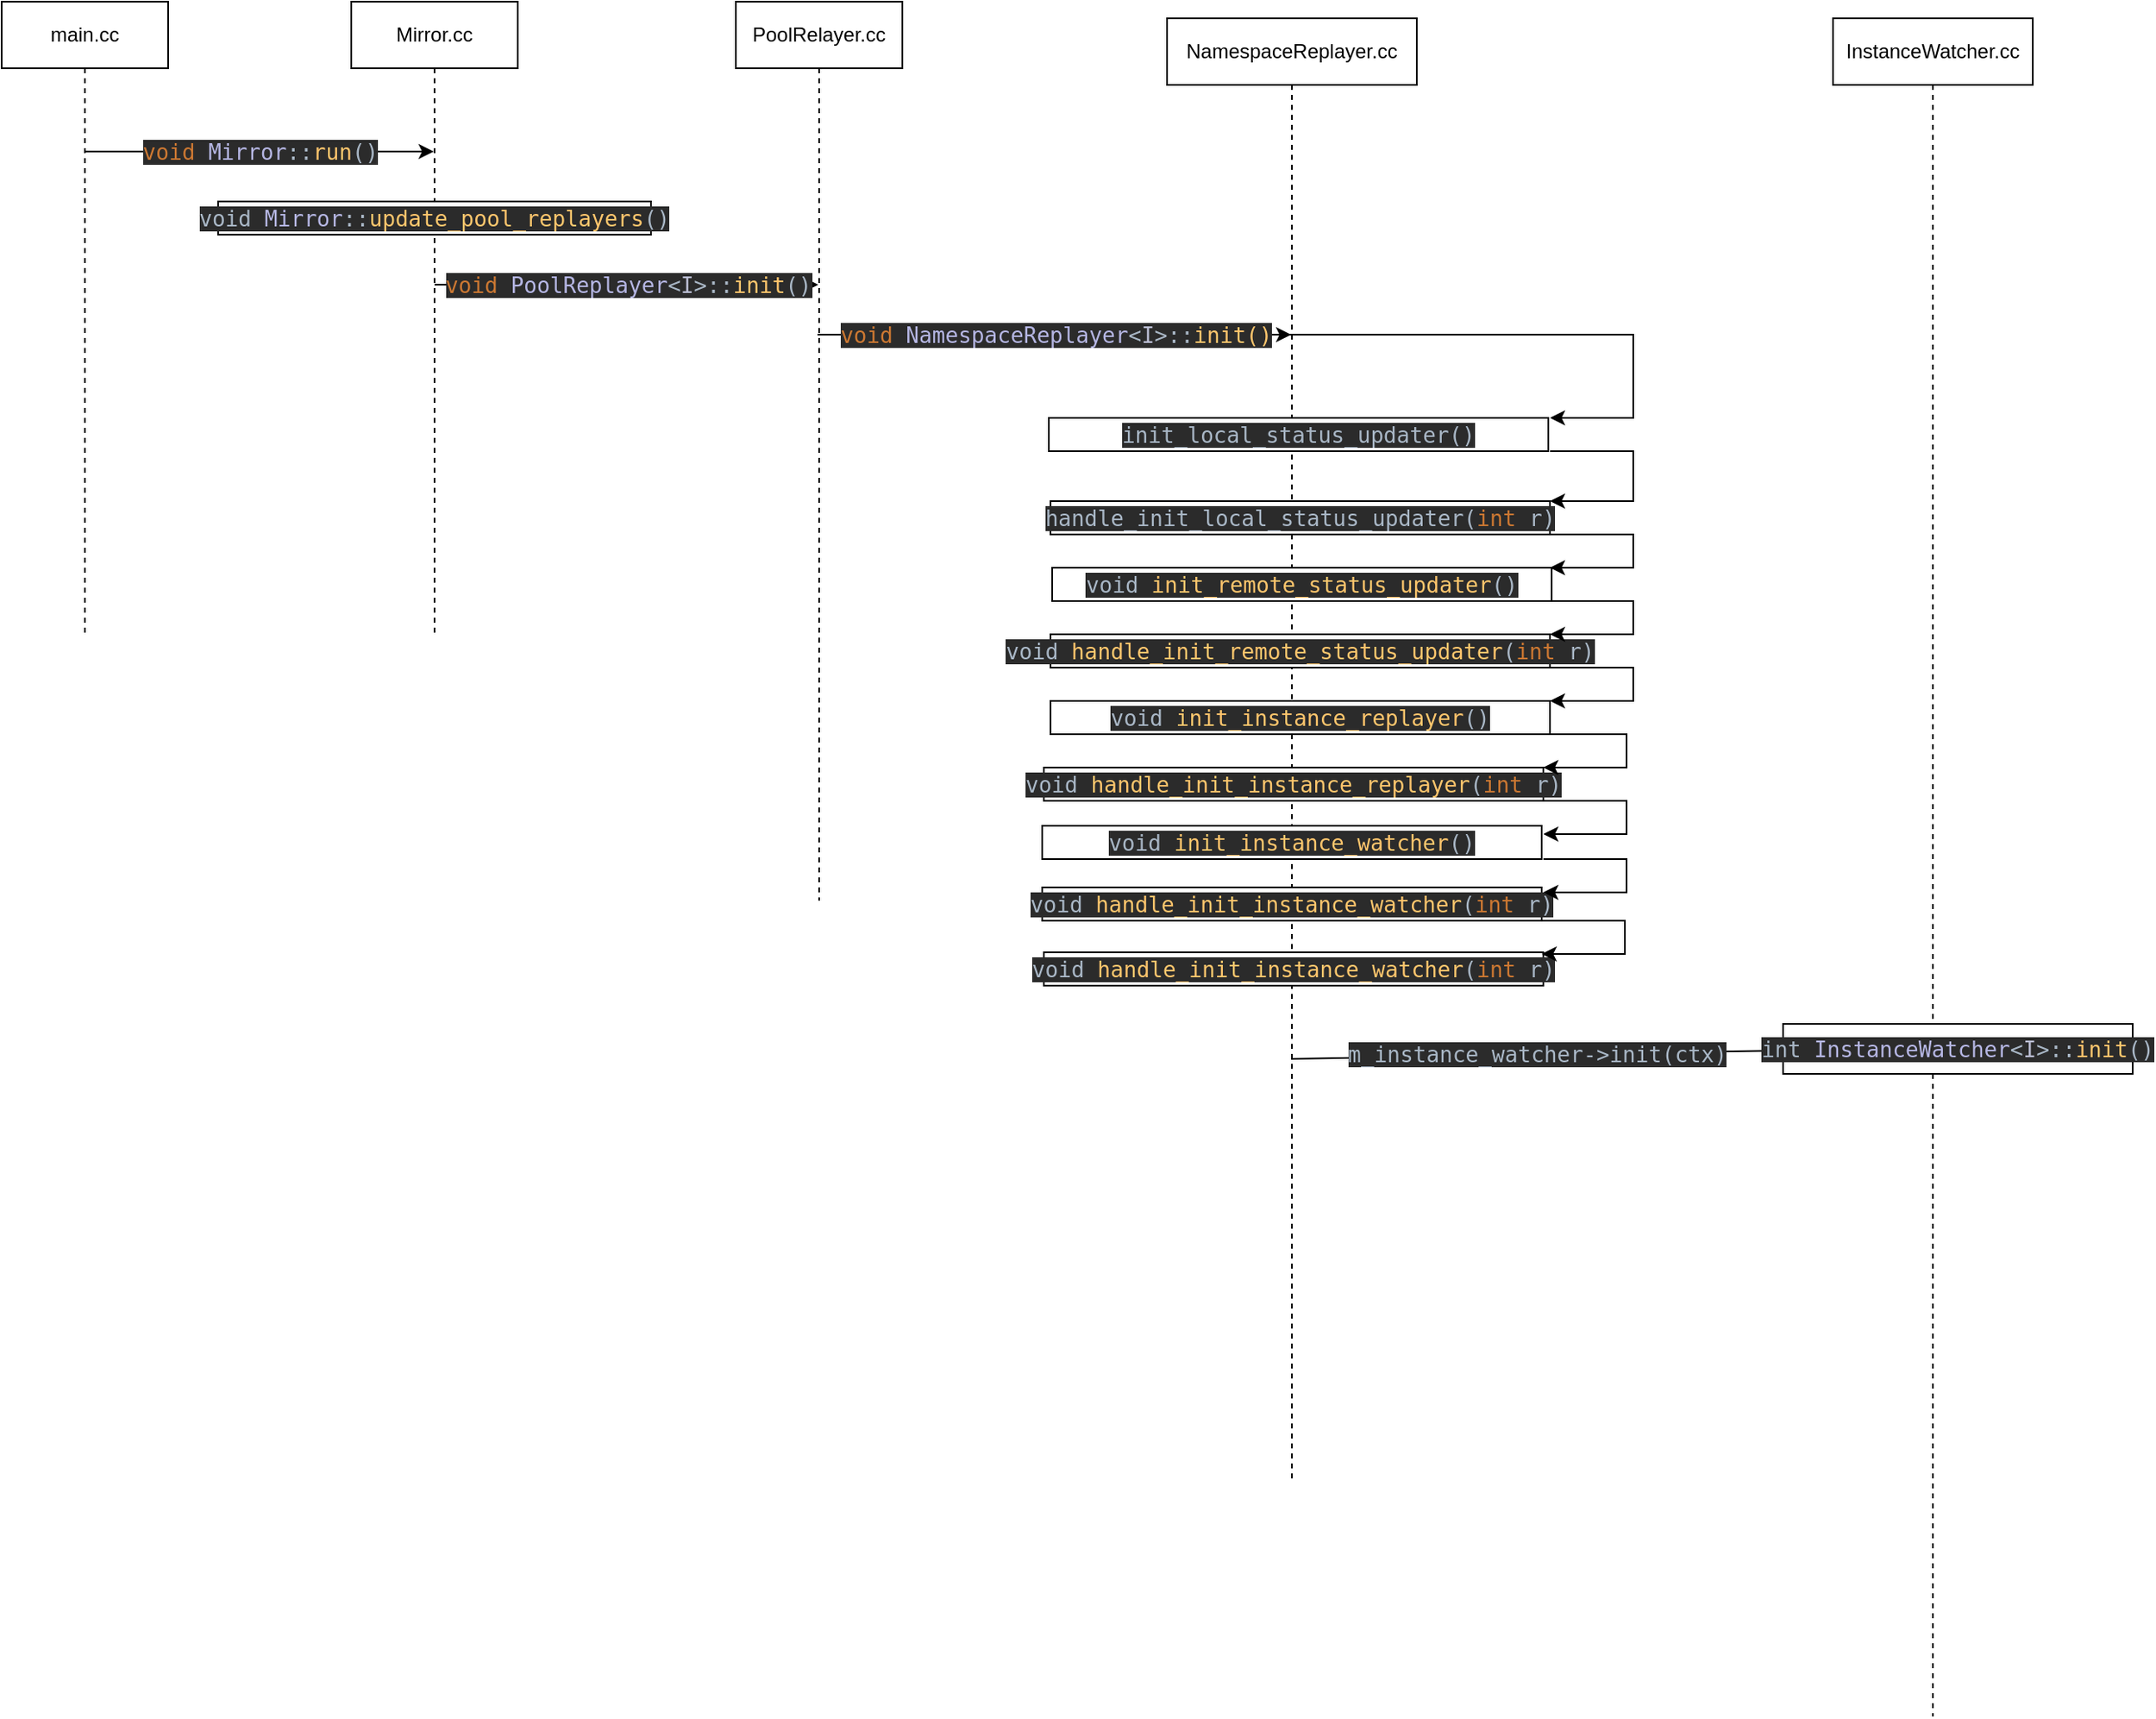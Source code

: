 <mxfile version="21.0.10" type="github">
  <diagram name="第 1 页" id="J9r2VPNmH-KUcirpmB5Z">
    <mxGraphModel dx="1050" dy="549" grid="1" gridSize="10" guides="1" tooltips="1" connect="1" arrows="1" fold="1" page="1" pageScale="1" pageWidth="827" pageHeight="1169" math="0" shadow="0">
      <root>
        <mxCell id="0" />
        <mxCell id="1" parent="0" />
        <mxCell id="TkeCl3MAcNJ5P0KQMUrb-1" value="main.cc" style="shape=umlLifeline;perimeter=lifelinePerimeter;whiteSpace=wrap;html=1;container=1;dropTarget=0;collapsible=0;recursiveResize=0;outlineConnect=0;portConstraint=eastwest;newEdgeStyle={&quot;edgeStyle&quot;:&quot;elbowEdgeStyle&quot;,&quot;elbow&quot;:&quot;vertical&quot;,&quot;curved&quot;:0,&quot;rounded&quot;:0};" vertex="1" parent="1">
          <mxGeometry x="70" y="70" width="100" height="540" as="geometry" />
        </mxCell>
        <mxCell id="TkeCl3MAcNJ5P0KQMUrb-2" value="Mirror.cc" style="shape=umlLifeline;perimeter=lifelinePerimeter;whiteSpace=wrap;html=1;container=1;dropTarget=0;collapsible=0;recursiveResize=0;outlineConnect=0;portConstraint=eastwest;newEdgeStyle={&quot;edgeStyle&quot;:&quot;elbowEdgeStyle&quot;,&quot;elbow&quot;:&quot;vertical&quot;,&quot;curved&quot;:0,&quot;rounded&quot;:0};" vertex="1" parent="1">
          <mxGeometry x="280" y="70" width="100" height="540" as="geometry" />
        </mxCell>
        <mxCell id="TkeCl3MAcNJ5P0KQMUrb-3" value="&lt;pre style=&quot;background-color:#2b2b2b;color:#a9b7c6;font-family:&#39;JetBrains Mono&#39;,monospace;font-size:9.8pt;&quot;&gt;&lt;span style=&quot;color:#cc7832;&quot;&gt;void &lt;/span&gt;&lt;span style=&quot;color:#b5b6e3;&quot;&gt;Mirror&lt;/span&gt;::&lt;span style=&quot;color:#ffc66d;&quot;&gt;run&lt;/span&gt;()&lt;/pre&gt;" style="endArrow=classic;html=1;rounded=0;" edge="1" parent="1" target="TkeCl3MAcNJ5P0KQMUrb-2">
          <mxGeometry width="50" height="50" relative="1" as="geometry">
            <mxPoint x="120" y="160" as="sourcePoint" />
            <mxPoint x="170" y="110" as="targetPoint" />
          </mxGeometry>
        </mxCell>
        <mxCell id="TkeCl3MAcNJ5P0KQMUrb-4" value="&lt;pre style=&quot;background-color:#2b2b2b;color:#a9b7c6;font-family:&#39;JetBrains Mono&#39;,monospace;font-size:9.8pt;&quot;&gt;void &lt;span style=&quot;color:#b5b6e3;&quot;&gt;Mirror&lt;/span&gt;::&lt;span style=&quot;color:#ffc66d;&quot;&gt;update_pool_replayers&lt;/span&gt;()&lt;/pre&gt;" style="rounded=0;whiteSpace=wrap;html=1;" vertex="1" parent="1">
          <mxGeometry x="200" y="190" width="260" height="20" as="geometry" />
        </mxCell>
        <mxCell id="TkeCl3MAcNJ5P0KQMUrb-7" value="PoolRelayer.cc" style="shape=umlLifeline;perimeter=lifelinePerimeter;whiteSpace=wrap;html=1;container=1;dropTarget=0;collapsible=0;recursiveResize=0;outlineConnect=0;portConstraint=eastwest;newEdgeStyle={&quot;edgeStyle&quot;:&quot;elbowEdgeStyle&quot;,&quot;elbow&quot;:&quot;vertical&quot;,&quot;curved&quot;:0,&quot;rounded&quot;:0};" vertex="1" parent="1">
          <mxGeometry x="511" y="70" width="100" height="540" as="geometry" />
        </mxCell>
        <mxCell id="TkeCl3MAcNJ5P0KQMUrb-8" value="&lt;pre style=&quot;background-color:#2b2b2b;color:#a9b7c6;font-family:&#39;JetBrains Mono&#39;,monospace;font-size:9.8pt;&quot;&gt;&lt;span style=&quot;color:#cc7832;&quot;&gt;void &lt;/span&gt;&lt;span style=&quot;color:#b5b6e3;&quot;&gt;PoolReplayer&lt;/span&gt;&amp;lt;&lt;span style=&quot;color:#b9bcd1;&quot;&gt;I&lt;/span&gt;&amp;gt;::&lt;span style=&quot;color:#ffc66d;&quot;&gt;init&lt;/span&gt;()&lt;/pre&gt;" style="endArrow=classic;html=1;rounded=0;" edge="1" parent="1" target="TkeCl3MAcNJ5P0KQMUrb-7">
          <mxGeometry width="50" height="50" relative="1" as="geometry">
            <mxPoint x="330" y="240" as="sourcePoint" />
            <mxPoint x="380" y="190" as="targetPoint" />
          </mxGeometry>
        </mxCell>
        <mxCell id="TkeCl3MAcNJ5P0KQMUrb-10" value="NamespaceReplayer.cc" style="shape=umlLifeline;perimeter=lifelinePerimeter;whiteSpace=wrap;html=1;container=1;dropTarget=0;collapsible=0;recursiveResize=0;outlineConnect=0;portConstraint=eastwest;newEdgeStyle={&quot;edgeStyle&quot;:&quot;elbowEdgeStyle&quot;,&quot;elbow&quot;:&quot;vertical&quot;,&quot;curved&quot;:0,&quot;rounded&quot;:0};" vertex="1" parent="1">
          <mxGeometry x="770" y="80" width="150" height="880" as="geometry" />
        </mxCell>
        <mxCell id="TkeCl3MAcNJ5P0KQMUrb-11" value="&lt;pre style=&quot;background-color:#2b2b2b;color:#a9b7c6;font-family:&#39;JetBrains Mono&#39;,monospace;font-size:9.8pt;&quot;&gt;&lt;pre style=&quot;font-family: &amp;quot;JetBrains Mono&amp;quot;, monospace; font-size: 9.8pt;&quot;&gt;init_local_status_updater()&lt;/pre&gt;&lt;/pre&gt;" style="rounded=0;whiteSpace=wrap;html=1;" vertex="1" parent="1">
          <mxGeometry x="699" y="320" width="300" height="20" as="geometry" />
        </mxCell>
        <mxCell id="TkeCl3MAcNJ5P0KQMUrb-12" value="&lt;pre style=&quot;background-color:#2b2b2b;color:#a9b7c6;font-family:&#39;JetBrains Mono&#39;,monospace;font-size:9.8pt;&quot;&gt;&lt;span style=&quot;color:#cc7832;&quot;&gt;void &lt;/span&gt;&lt;span style=&quot;color:#b5b6e3;&quot;&gt;NamespaceReplayer&lt;/span&gt;&amp;lt;&lt;span style=&quot;color:#b9bcd1;&quot;&gt;I&lt;/span&gt;&amp;gt;::&lt;span style=&quot;color:#ffc66d;&quot;&gt;init()&lt;/span&gt;&lt;/pre&gt;" style="endArrow=classic;html=1;rounded=0;" edge="1" parent="1" target="TkeCl3MAcNJ5P0KQMUrb-10">
          <mxGeometry width="50" height="50" relative="1" as="geometry">
            <mxPoint x="560" y="270" as="sourcePoint" />
            <mxPoint x="610" y="220" as="targetPoint" />
          </mxGeometry>
        </mxCell>
        <mxCell id="TkeCl3MAcNJ5P0KQMUrb-14" value="" style="endArrow=classic;html=1;rounded=0;" edge="1" parent="1">
          <mxGeometry width="50" height="50" relative="1" as="geometry">
            <mxPoint x="840" y="270" as="sourcePoint" />
            <mxPoint x="1000" y="320" as="targetPoint" />
            <Array as="points">
              <mxPoint x="1020" y="270" />
              <mxPoint x="1050" y="270" />
              <mxPoint x="1050" y="310" />
              <mxPoint x="1050" y="320" />
            </Array>
          </mxGeometry>
        </mxCell>
        <mxCell id="TkeCl3MAcNJ5P0KQMUrb-15" value="&lt;pre style=&quot;background-color:#2b2b2b;color:#a9b7c6;font-family:&#39;JetBrains Mono&#39;,monospace;font-size:9.8pt;&quot;&gt;&lt;pre style=&quot;font-family: &amp;quot;JetBrains Mono&amp;quot;, monospace; font-size: 9.8pt;&quot;&gt;handle_init_local_status_updater(&lt;span style=&quot;color:#cc7832;&quot;&gt;int &lt;/span&gt;r)&lt;/pre&gt;&lt;/pre&gt;" style="rounded=0;whiteSpace=wrap;html=1;" vertex="1" parent="1">
          <mxGeometry x="700" y="370" width="300" height="20" as="geometry" />
        </mxCell>
        <mxCell id="TkeCl3MAcNJ5P0KQMUrb-16" value="&lt;pre style=&quot;background-color:#2b2b2b;color:#a9b7c6;font-family:&#39;JetBrains Mono&#39;,monospace;font-size:9.8pt;&quot;&gt;&lt;pre style=&quot;font-family: &amp;quot;JetBrains Mono&amp;quot;, monospace; font-size: 9.8pt;&quot;&gt;void &lt;span style=&quot;color:#ffc66d;&quot;&gt;init_remote_status_updater&lt;/span&gt;()&lt;/pre&gt;&lt;/pre&gt;" style="rounded=0;whiteSpace=wrap;html=1;" vertex="1" parent="1">
          <mxGeometry x="701" y="410" width="300" height="20" as="geometry" />
        </mxCell>
        <mxCell id="TkeCl3MAcNJ5P0KQMUrb-17" value="&lt;pre style=&quot;background-color:#2b2b2b;color:#a9b7c6;font-family:&#39;JetBrains Mono&#39;,monospace;font-size:9.8pt;&quot;&gt;&lt;pre style=&quot;font-family: &amp;quot;JetBrains Mono&amp;quot;, monospace; font-size: 9.8pt;&quot;&gt;void &lt;span style=&quot;color:#ffc66d;&quot;&gt;handle_init_remote_status_updater&lt;/span&gt;(&lt;span style=&quot;color:#cc7832;&quot;&gt;int &lt;/span&gt;r)&lt;/pre&gt;&lt;/pre&gt;" style="rounded=0;whiteSpace=wrap;html=1;" vertex="1" parent="1">
          <mxGeometry x="700" y="450" width="300" height="20" as="geometry" />
        </mxCell>
        <mxCell id="TkeCl3MAcNJ5P0KQMUrb-18" value="&lt;pre style=&quot;background-color:#2b2b2b;color:#a9b7c6;font-family:&#39;JetBrains Mono&#39;,monospace;font-size:9.8pt;&quot;&gt;&lt;pre style=&quot;font-family: &amp;quot;JetBrains Mono&amp;quot;, monospace; font-size: 9.8pt;&quot;&gt;void &lt;span style=&quot;color:#ffc66d;&quot;&gt;init_instance_replayer&lt;/span&gt;()&lt;/pre&gt;&lt;/pre&gt;" style="rounded=0;whiteSpace=wrap;html=1;" vertex="1" parent="1">
          <mxGeometry x="700" y="490" width="300" height="20" as="geometry" />
        </mxCell>
        <mxCell id="TkeCl3MAcNJ5P0KQMUrb-19" value="&lt;pre style=&quot;background-color:#2b2b2b;color:#a9b7c6;font-family:&#39;JetBrains Mono&#39;,monospace;font-size:9.8pt;&quot;&gt;&lt;pre style=&quot;font-family: &amp;quot;JetBrains Mono&amp;quot;, monospace; font-size: 9.8pt;&quot;&gt;void &lt;span style=&quot;color:#ffc66d;&quot;&gt;handle_init_instance_replayer&lt;/span&gt;(&lt;span style=&quot;color:#cc7832;&quot;&gt;int &lt;/span&gt;r)&lt;/pre&gt;&lt;/pre&gt;" style="rounded=0;whiteSpace=wrap;html=1;" vertex="1" parent="1">
          <mxGeometry x="696" y="530" width="300" height="20" as="geometry" />
        </mxCell>
        <mxCell id="TkeCl3MAcNJ5P0KQMUrb-20" value="&lt;pre style=&quot;background-color:#2b2b2b;color:#a9b7c6;font-family:&#39;JetBrains Mono&#39;,monospace;font-size:9.8pt;&quot;&gt;&lt;pre style=&quot;font-family: &amp;quot;JetBrains Mono&amp;quot;, monospace; font-size: 9.8pt;&quot;&gt;void &lt;span style=&quot;color:#ffc66d;&quot;&gt;init_instance_watcher&lt;/span&gt;()&lt;/pre&gt;&lt;/pre&gt;" style="rounded=0;whiteSpace=wrap;html=1;" vertex="1" parent="1">
          <mxGeometry x="695" y="565" width="300" height="20" as="geometry" />
        </mxCell>
        <mxCell id="TkeCl3MAcNJ5P0KQMUrb-21" value="&lt;pre style=&quot;background-color:#2b2b2b;color:#a9b7c6;font-family:&#39;JetBrains Mono&#39;,monospace;font-size:9.8pt;&quot;&gt;&lt;pre style=&quot;font-family: &amp;quot;JetBrains Mono&amp;quot;, monospace; font-size: 9.8pt;&quot;&gt;void &lt;span style=&quot;color:#ffc66d;&quot;&gt;handle_init_instance_watcher&lt;/span&gt;(&lt;span style=&quot;color:#cc7832;&quot;&gt;int &lt;/span&gt;r)&lt;/pre&gt;&lt;/pre&gt;" style="rounded=0;whiteSpace=wrap;html=1;" vertex="1" parent="1">
          <mxGeometry x="695" y="602" width="300" height="20" as="geometry" />
        </mxCell>
        <mxCell id="TkeCl3MAcNJ5P0KQMUrb-22" value="&lt;pre style=&quot;background-color:#2b2b2b;color:#a9b7c6;font-family:&#39;JetBrains Mono&#39;,monospace;font-size:9.8pt;&quot;&gt;&lt;pre style=&quot;font-family: &amp;quot;JetBrains Mono&amp;quot;, monospace; font-size: 9.8pt;&quot;&gt;void &lt;span style=&quot;color:#ffc66d;&quot;&gt;handle_init_instance_watcher&lt;/span&gt;(&lt;span style=&quot;color:#cc7832;&quot;&gt;int &lt;/span&gt;r)&lt;/pre&gt;&lt;/pre&gt;" style="rounded=0;whiteSpace=wrap;html=1;" vertex="1" parent="1">
          <mxGeometry x="696" y="641" width="300" height="20" as="geometry" />
        </mxCell>
        <mxCell id="TkeCl3MAcNJ5P0KQMUrb-23" value="InstanceWatcher.cc" style="shape=umlLifeline;perimeter=lifelinePerimeter;whiteSpace=wrap;html=1;container=1;dropTarget=0;collapsible=0;recursiveResize=0;outlineConnect=0;portConstraint=eastwest;newEdgeStyle={&quot;edgeStyle&quot;:&quot;elbowEdgeStyle&quot;,&quot;elbow&quot;:&quot;vertical&quot;,&quot;curved&quot;:0,&quot;rounded&quot;:0};" vertex="1" parent="1">
          <mxGeometry x="1170" y="80" width="120" height="1020" as="geometry" />
        </mxCell>
        <mxCell id="TkeCl3MAcNJ5P0KQMUrb-25" value="&lt;pre style=&quot;background-color:#2b2b2b;color:#a9b7c6;font-family:&#39;JetBrains Mono&#39;,monospace;font-size:9.8pt;&quot;&gt;m_instance_watcher-&amp;gt;init(ctx)&lt;/pre&gt;" style="endArrow=classic;html=1;rounded=0;" edge="1" parent="1">
          <mxGeometry width="50" height="50" relative="1" as="geometry">
            <mxPoint x="844.5" y="705" as="sourcePoint" />
            <mxPoint x="1140" y="700" as="targetPoint" />
          </mxGeometry>
        </mxCell>
        <mxCell id="TkeCl3MAcNJ5P0KQMUrb-26" value="&lt;pre style=&quot;background-color:#2b2b2b;color:#a9b7c6;font-family:&#39;JetBrains Mono&#39;,monospace;font-size:9.8pt;&quot;&gt;int &lt;span style=&quot;color:#b5b6e3;&quot;&gt;InstanceWatcher&lt;/span&gt;&amp;lt;&lt;span style=&quot;color:#b9bcd1;&quot;&gt;I&lt;/span&gt;&amp;gt;::&lt;span style=&quot;color:#ffc66d;&quot;&gt;init&lt;/span&gt;()&lt;/pre&gt;" style="rounded=0;whiteSpace=wrap;html=1;" vertex="1" parent="1">
          <mxGeometry x="1140" y="684" width="210" height="30" as="geometry" />
        </mxCell>
        <mxCell id="TkeCl3MAcNJ5P0KQMUrb-28" value="" style="endArrow=classic;html=1;rounded=0;" edge="1" parent="1">
          <mxGeometry width="50" height="50" relative="1" as="geometry">
            <mxPoint x="1000" y="340" as="sourcePoint" />
            <mxPoint x="1000" y="370" as="targetPoint" />
            <Array as="points">
              <mxPoint x="1050" y="340" />
              <mxPoint x="1050" y="370" />
            </Array>
          </mxGeometry>
        </mxCell>
        <mxCell id="TkeCl3MAcNJ5P0KQMUrb-29" value="" style="endArrow=classic;html=1;rounded=0;" edge="1" parent="1">
          <mxGeometry width="50" height="50" relative="1" as="geometry">
            <mxPoint x="1000" y="390" as="sourcePoint" />
            <mxPoint x="1000" y="410" as="targetPoint" />
            <Array as="points">
              <mxPoint x="1050" y="390" />
              <mxPoint x="1050" y="410" />
            </Array>
          </mxGeometry>
        </mxCell>
        <mxCell id="TkeCl3MAcNJ5P0KQMUrb-30" value="" style="endArrow=classic;html=1;rounded=0;" edge="1" parent="1">
          <mxGeometry width="50" height="50" relative="1" as="geometry">
            <mxPoint x="1000" y="430" as="sourcePoint" />
            <mxPoint x="1000" y="450" as="targetPoint" />
            <Array as="points">
              <mxPoint x="1050" y="430" />
              <mxPoint x="1050" y="450" />
            </Array>
          </mxGeometry>
        </mxCell>
        <mxCell id="TkeCl3MAcNJ5P0KQMUrb-31" value="" style="endArrow=classic;html=1;rounded=0;" edge="1" parent="1">
          <mxGeometry width="50" height="50" relative="1" as="geometry">
            <mxPoint x="1000" y="470" as="sourcePoint" />
            <mxPoint x="1000" y="490" as="targetPoint" />
            <Array as="points">
              <mxPoint x="1050" y="470" />
              <mxPoint x="1050" y="490" />
            </Array>
          </mxGeometry>
        </mxCell>
        <mxCell id="TkeCl3MAcNJ5P0KQMUrb-32" value="" style="endArrow=classic;html=1;rounded=0;" edge="1" parent="1">
          <mxGeometry width="50" height="50" relative="1" as="geometry">
            <mxPoint x="996" y="510" as="sourcePoint" />
            <mxPoint x="996" y="530" as="targetPoint" />
            <Array as="points">
              <mxPoint x="1046" y="510" />
              <mxPoint x="1046" y="530" />
            </Array>
          </mxGeometry>
        </mxCell>
        <mxCell id="TkeCl3MAcNJ5P0KQMUrb-33" value="" style="endArrow=classic;html=1;rounded=0;" edge="1" parent="1">
          <mxGeometry width="50" height="50" relative="1" as="geometry">
            <mxPoint x="996" y="550" as="sourcePoint" />
            <mxPoint x="996" y="570" as="targetPoint" />
            <Array as="points">
              <mxPoint x="1046" y="550" />
              <mxPoint x="1046" y="570" />
            </Array>
          </mxGeometry>
        </mxCell>
        <mxCell id="TkeCl3MAcNJ5P0KQMUrb-34" value="" style="endArrow=classic;html=1;rounded=0;" edge="1" parent="1">
          <mxGeometry width="50" height="50" relative="1" as="geometry">
            <mxPoint x="996" y="585" as="sourcePoint" />
            <mxPoint x="996" y="605" as="targetPoint" />
            <Array as="points">
              <mxPoint x="1046" y="585" />
              <mxPoint x="1046" y="605" />
            </Array>
          </mxGeometry>
        </mxCell>
        <mxCell id="TkeCl3MAcNJ5P0KQMUrb-35" value="" style="endArrow=classic;html=1;rounded=0;" edge="1" parent="1">
          <mxGeometry width="50" height="50" relative="1" as="geometry">
            <mxPoint x="995" y="622" as="sourcePoint" />
            <mxPoint x="995" y="642" as="targetPoint" />
            <Array as="points">
              <mxPoint x="1045" y="622" />
              <mxPoint x="1045" y="642" />
            </Array>
          </mxGeometry>
        </mxCell>
      </root>
    </mxGraphModel>
  </diagram>
</mxfile>
